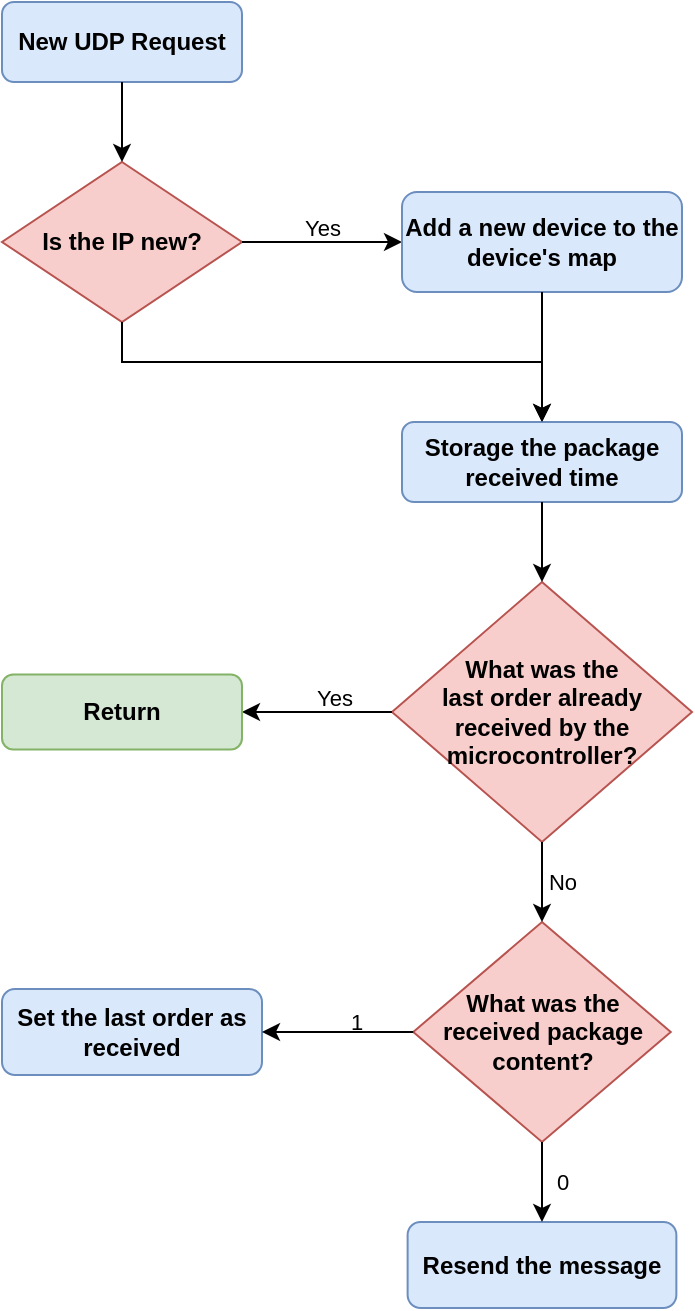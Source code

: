 <mxfile version="21.2.3" type="device">
  <diagram id="C5RBs43oDa-KdzZeNtuy" name="Page-1">
    <mxGraphModel dx="1180" dy="657" grid="1" gridSize="10" guides="1" tooltips="1" connect="1" arrows="1" fold="1" page="1" pageScale="1" pageWidth="827" pageHeight="1169" math="0" shadow="0">
      <root>
        <mxCell id="WIyWlLk6GJQsqaUBKTNV-0" />
        <mxCell id="WIyWlLk6GJQsqaUBKTNV-1" parent="WIyWlLk6GJQsqaUBKTNV-0" />
        <mxCell id="dovgIPmCg1pQRsw_pUt_-0" value="New UDP Request" style="rounded=1;whiteSpace=wrap;html=1;fontStyle=1;fillColor=#dae8fc;strokeColor=#6c8ebf;" vertex="1" parent="WIyWlLk6GJQsqaUBKTNV-1">
          <mxGeometry x="120" y="80" width="120" height="40" as="geometry" />
        </mxCell>
        <mxCell id="dovgIPmCg1pQRsw_pUt_-1" value="&lt;b&gt;Is the IP new?&lt;/b&gt;" style="rhombus;whiteSpace=wrap;html=1;fillColor=#f8cecc;strokeColor=#b85450;rounded=0;" vertex="1" parent="WIyWlLk6GJQsqaUBKTNV-1">
          <mxGeometry x="120" y="160" width="120" height="80" as="geometry" />
        </mxCell>
        <mxCell id="dovgIPmCg1pQRsw_pUt_-3" value="" style="endArrow=classic;html=1;rounded=0;exitX=0.5;exitY=1;exitDx=0;exitDy=0;entryX=0.5;entryY=0;entryDx=0;entryDy=0;endFill=1;" edge="1" parent="WIyWlLk6GJQsqaUBKTNV-1" source="dovgIPmCg1pQRsw_pUt_-0" target="dovgIPmCg1pQRsw_pUt_-1">
          <mxGeometry width="50" height="50" relative="1" as="geometry">
            <mxPoint x="400" y="300" as="sourcePoint" />
            <mxPoint x="450" y="250" as="targetPoint" />
          </mxGeometry>
        </mxCell>
        <mxCell id="dovgIPmCg1pQRsw_pUt_-4" value="&lt;div&gt;Yes&lt;/div&gt;&lt;div&gt;&lt;br&gt;&lt;/div&gt;" style="endArrow=classic;html=1;rounded=0;exitX=1;exitY=0.5;exitDx=0;exitDy=0;entryX=0;entryY=0.5;entryDx=0;entryDy=0;labelBackgroundColor=none;" edge="1" parent="WIyWlLk6GJQsqaUBKTNV-1" source="dovgIPmCg1pQRsw_pUt_-1" target="dovgIPmCg1pQRsw_pUt_-5">
          <mxGeometry width="50" height="50" relative="1" as="geometry">
            <mxPoint x="400" y="320" as="sourcePoint" />
            <mxPoint x="320" y="200" as="targetPoint" />
          </mxGeometry>
        </mxCell>
        <mxCell id="dovgIPmCg1pQRsw_pUt_-5" value="Add a new device to the device&#39;s map" style="rounded=1;whiteSpace=wrap;html=1;fontStyle=1;fillColor=#dae8fc;strokeColor=#6c8ebf;" vertex="1" parent="WIyWlLk6GJQsqaUBKTNV-1">
          <mxGeometry x="320" y="175" width="140" height="50" as="geometry" />
        </mxCell>
        <mxCell id="dovgIPmCg1pQRsw_pUt_-9" value="&lt;div&gt;&lt;b&gt;What was the &lt;br&gt;&lt;/b&gt;&lt;/div&gt;&lt;div&gt;&lt;b&gt;last order already received by the microcontroller?&lt;br&gt;&lt;/b&gt;&lt;/div&gt;" style="rhombus;whiteSpace=wrap;html=1;fillColor=#f8cecc;strokeColor=#b85450;rounded=0;" vertex="1" parent="WIyWlLk6GJQsqaUBKTNV-1">
          <mxGeometry x="315" y="370" width="150" height="130" as="geometry" />
        </mxCell>
        <mxCell id="dovgIPmCg1pQRsw_pUt_-11" value="" style="endArrow=classic;html=1;rounded=0;exitX=0.5;exitY=1;exitDx=0;exitDy=0;entryX=0.5;entryY=0;entryDx=0;entryDy=0;" edge="1" parent="WIyWlLk6GJQsqaUBKTNV-1" source="dovgIPmCg1pQRsw_pUt_-1" target="dovgIPmCg1pQRsw_pUt_-13">
          <mxGeometry width="50" height="50" relative="1" as="geometry">
            <mxPoint x="400" y="270" as="sourcePoint" />
            <mxPoint x="390" y="280" as="targetPoint" />
            <Array as="points">
              <mxPoint x="180" y="260" />
              <mxPoint x="390" y="260" />
            </Array>
          </mxGeometry>
        </mxCell>
        <mxCell id="dovgIPmCg1pQRsw_pUt_-13" value="&lt;b&gt;Storage the package received time&lt;/b&gt;" style="rounded=1;whiteSpace=wrap;html=1;fillColor=#dae8fc;strokeColor=#6c8ebf;" vertex="1" parent="WIyWlLk6GJQsqaUBKTNV-1">
          <mxGeometry x="320" y="290" width="140" height="40" as="geometry" />
        </mxCell>
        <mxCell id="dovgIPmCg1pQRsw_pUt_-14" value="" style="endArrow=classic;html=1;rounded=0;exitX=0.5;exitY=1;exitDx=0;exitDy=0;entryX=0.5;entryY=0;entryDx=0;entryDy=0;" edge="1" parent="WIyWlLk6GJQsqaUBKTNV-1" source="dovgIPmCg1pQRsw_pUt_-5" target="dovgIPmCg1pQRsw_pUt_-13">
          <mxGeometry width="50" height="50" relative="1" as="geometry">
            <mxPoint x="400" y="370" as="sourcePoint" />
            <mxPoint x="450" y="320" as="targetPoint" />
          </mxGeometry>
        </mxCell>
        <mxCell id="dovgIPmCg1pQRsw_pUt_-15" value="" style="endArrow=classic;html=1;rounded=0;exitX=0.5;exitY=1;exitDx=0;exitDy=0;entryX=0.5;entryY=0;entryDx=0;entryDy=0;" edge="1" parent="WIyWlLk6GJQsqaUBKTNV-1" source="dovgIPmCg1pQRsw_pUt_-13" target="dovgIPmCg1pQRsw_pUt_-9">
          <mxGeometry width="50" height="50" relative="1" as="geometry">
            <mxPoint x="400" y="370" as="sourcePoint" />
            <mxPoint x="450" y="320" as="targetPoint" />
          </mxGeometry>
        </mxCell>
        <mxCell id="dovgIPmCg1pQRsw_pUt_-16" value="" style="endArrow=classic;html=1;rounded=0;exitX=0;exitY=0.5;exitDx=0;exitDy=0;labelBackgroundColor=default;entryX=1;entryY=0.5;entryDx=0;entryDy=0;" edge="1" parent="WIyWlLk6GJQsqaUBKTNV-1" source="dovgIPmCg1pQRsw_pUt_-9" target="dovgIPmCg1pQRsw_pUt_-19">
          <mxGeometry width="50" height="50" relative="1" as="geometry">
            <mxPoint x="160" y="420" as="sourcePoint" />
            <mxPoint x="240" y="425" as="targetPoint" />
          </mxGeometry>
        </mxCell>
        <mxCell id="dovgIPmCg1pQRsw_pUt_-18" value="&lt;div&gt;Yes&lt;/div&gt;&lt;div&gt;&lt;br&gt;&lt;/div&gt;" style="edgeLabel;html=1;align=center;verticalAlign=middle;resizable=0;points=[];labelBackgroundColor=none;rounded=0;" vertex="1" connectable="0" parent="dovgIPmCg1pQRsw_pUt_-16">
          <mxGeometry x="-0.222" relative="1" as="geometry">
            <mxPoint as="offset" />
          </mxGeometry>
        </mxCell>
        <mxCell id="dovgIPmCg1pQRsw_pUt_-19" value="&lt;div&gt;&lt;b&gt;Return&lt;/b&gt;&lt;/div&gt;" style="rounded=1;whiteSpace=wrap;html=1;fillColor=#d5e8d4;strokeColor=#82b366;" vertex="1" parent="WIyWlLk6GJQsqaUBKTNV-1">
          <mxGeometry x="120" y="416.25" width="120" height="37.5" as="geometry" />
        </mxCell>
        <mxCell id="dovgIPmCg1pQRsw_pUt_-21" value="&lt;b&gt;What was the received package content?&lt;/b&gt;" style="rhombus;whiteSpace=wrap;html=1;rounded=0;fillColor=#f8cecc;strokeColor=#b85450;" vertex="1" parent="WIyWlLk6GJQsqaUBKTNV-1">
          <mxGeometry x="325.63" y="540" width="128.75" height="110" as="geometry" />
        </mxCell>
        <mxCell id="dovgIPmCg1pQRsw_pUt_-23" value="&lt;div&gt;&lt;b&gt;Set the last order as received&lt;br&gt;&lt;/b&gt;&lt;/div&gt;" style="rounded=1;whiteSpace=wrap;html=1;fillColor=#dae8fc;strokeColor=#6c8ebf;" vertex="1" parent="WIyWlLk6GJQsqaUBKTNV-1">
          <mxGeometry x="120" y="573.5" width="130" height="43" as="geometry" />
        </mxCell>
        <mxCell id="dovgIPmCg1pQRsw_pUt_-26" value="" style="endArrow=classic;html=1;exitX=0;exitY=0.5;exitDx=0;exitDy=0;entryX=1;entryY=0.5;entryDx=0;entryDy=0;" edge="1" parent="WIyWlLk6GJQsqaUBKTNV-1" source="dovgIPmCg1pQRsw_pUt_-21" target="dovgIPmCg1pQRsw_pUt_-23">
          <mxGeometry width="50" height="50" relative="1" as="geometry">
            <mxPoint x="370" y="440" as="sourcePoint" />
            <mxPoint x="420" y="390" as="targetPoint" />
          </mxGeometry>
        </mxCell>
        <mxCell id="dovgIPmCg1pQRsw_pUt_-27" value="&lt;div&gt;1&lt;/div&gt;&lt;div&gt;&lt;br&gt;&lt;/div&gt;" style="edgeLabel;html=1;align=center;verticalAlign=middle;resizable=0;points=[];labelBackgroundColor=none;" vertex="1" connectable="0" parent="dovgIPmCg1pQRsw_pUt_-26">
          <mxGeometry x="-0.251" y="2" relative="1" as="geometry">
            <mxPoint as="offset" />
          </mxGeometry>
        </mxCell>
        <mxCell id="dovgIPmCg1pQRsw_pUt_-31" value="&lt;div&gt;&lt;b&gt;Resend the message&lt;br&gt;&lt;/b&gt;&lt;/div&gt;" style="rounded=1;whiteSpace=wrap;html=1;fillColor=#dae8fc;strokeColor=#6c8ebf;" vertex="1" parent="WIyWlLk6GJQsqaUBKTNV-1">
          <mxGeometry x="322.81" y="690" width="134.37" height="43" as="geometry" />
        </mxCell>
        <mxCell id="dovgIPmCg1pQRsw_pUt_-33" value="0" style="endArrow=classic;html=1;exitX=0.5;exitY=1;exitDx=0;exitDy=0;entryX=0.5;entryY=0;entryDx=0;entryDy=0;" edge="1" parent="WIyWlLk6GJQsqaUBKTNV-1" source="dovgIPmCg1pQRsw_pUt_-21" target="dovgIPmCg1pQRsw_pUt_-31">
          <mxGeometry x="-0.0" y="10" width="50" height="50" relative="1" as="geometry">
            <mxPoint x="370" y="720" as="sourcePoint" />
            <mxPoint x="420" y="670" as="targetPoint" />
            <mxPoint as="offset" />
          </mxGeometry>
        </mxCell>
        <mxCell id="dovgIPmCg1pQRsw_pUt_-36" value="&lt;div&gt;No&lt;/div&gt;" style="endArrow=classic;html=1;exitX=0.5;exitY=1;exitDx=0;exitDy=0;entryX=0.5;entryY=0;entryDx=0;entryDy=0;" edge="1" parent="WIyWlLk6GJQsqaUBKTNV-1" source="dovgIPmCg1pQRsw_pUt_-9" target="dovgIPmCg1pQRsw_pUt_-21">
          <mxGeometry x="0.0" y="10" width="50" height="50" relative="1" as="geometry">
            <mxPoint x="370" y="560" as="sourcePoint" />
            <mxPoint x="420" y="510" as="targetPoint" />
            <mxPoint as="offset" />
          </mxGeometry>
        </mxCell>
      </root>
    </mxGraphModel>
  </diagram>
</mxfile>
